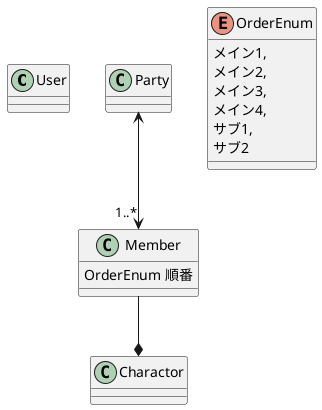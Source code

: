 @startuml
class User {
}

Party <-->"1..*" Member
Member --* Charactor

class Party{
}

class Member{
OrderEnum 順番
}

enum OrderEnum{
メイン1,
メイン2,
メイン3,
メイン4,
サブ1,
サブ2
}

class Charactor{
}
@enduml